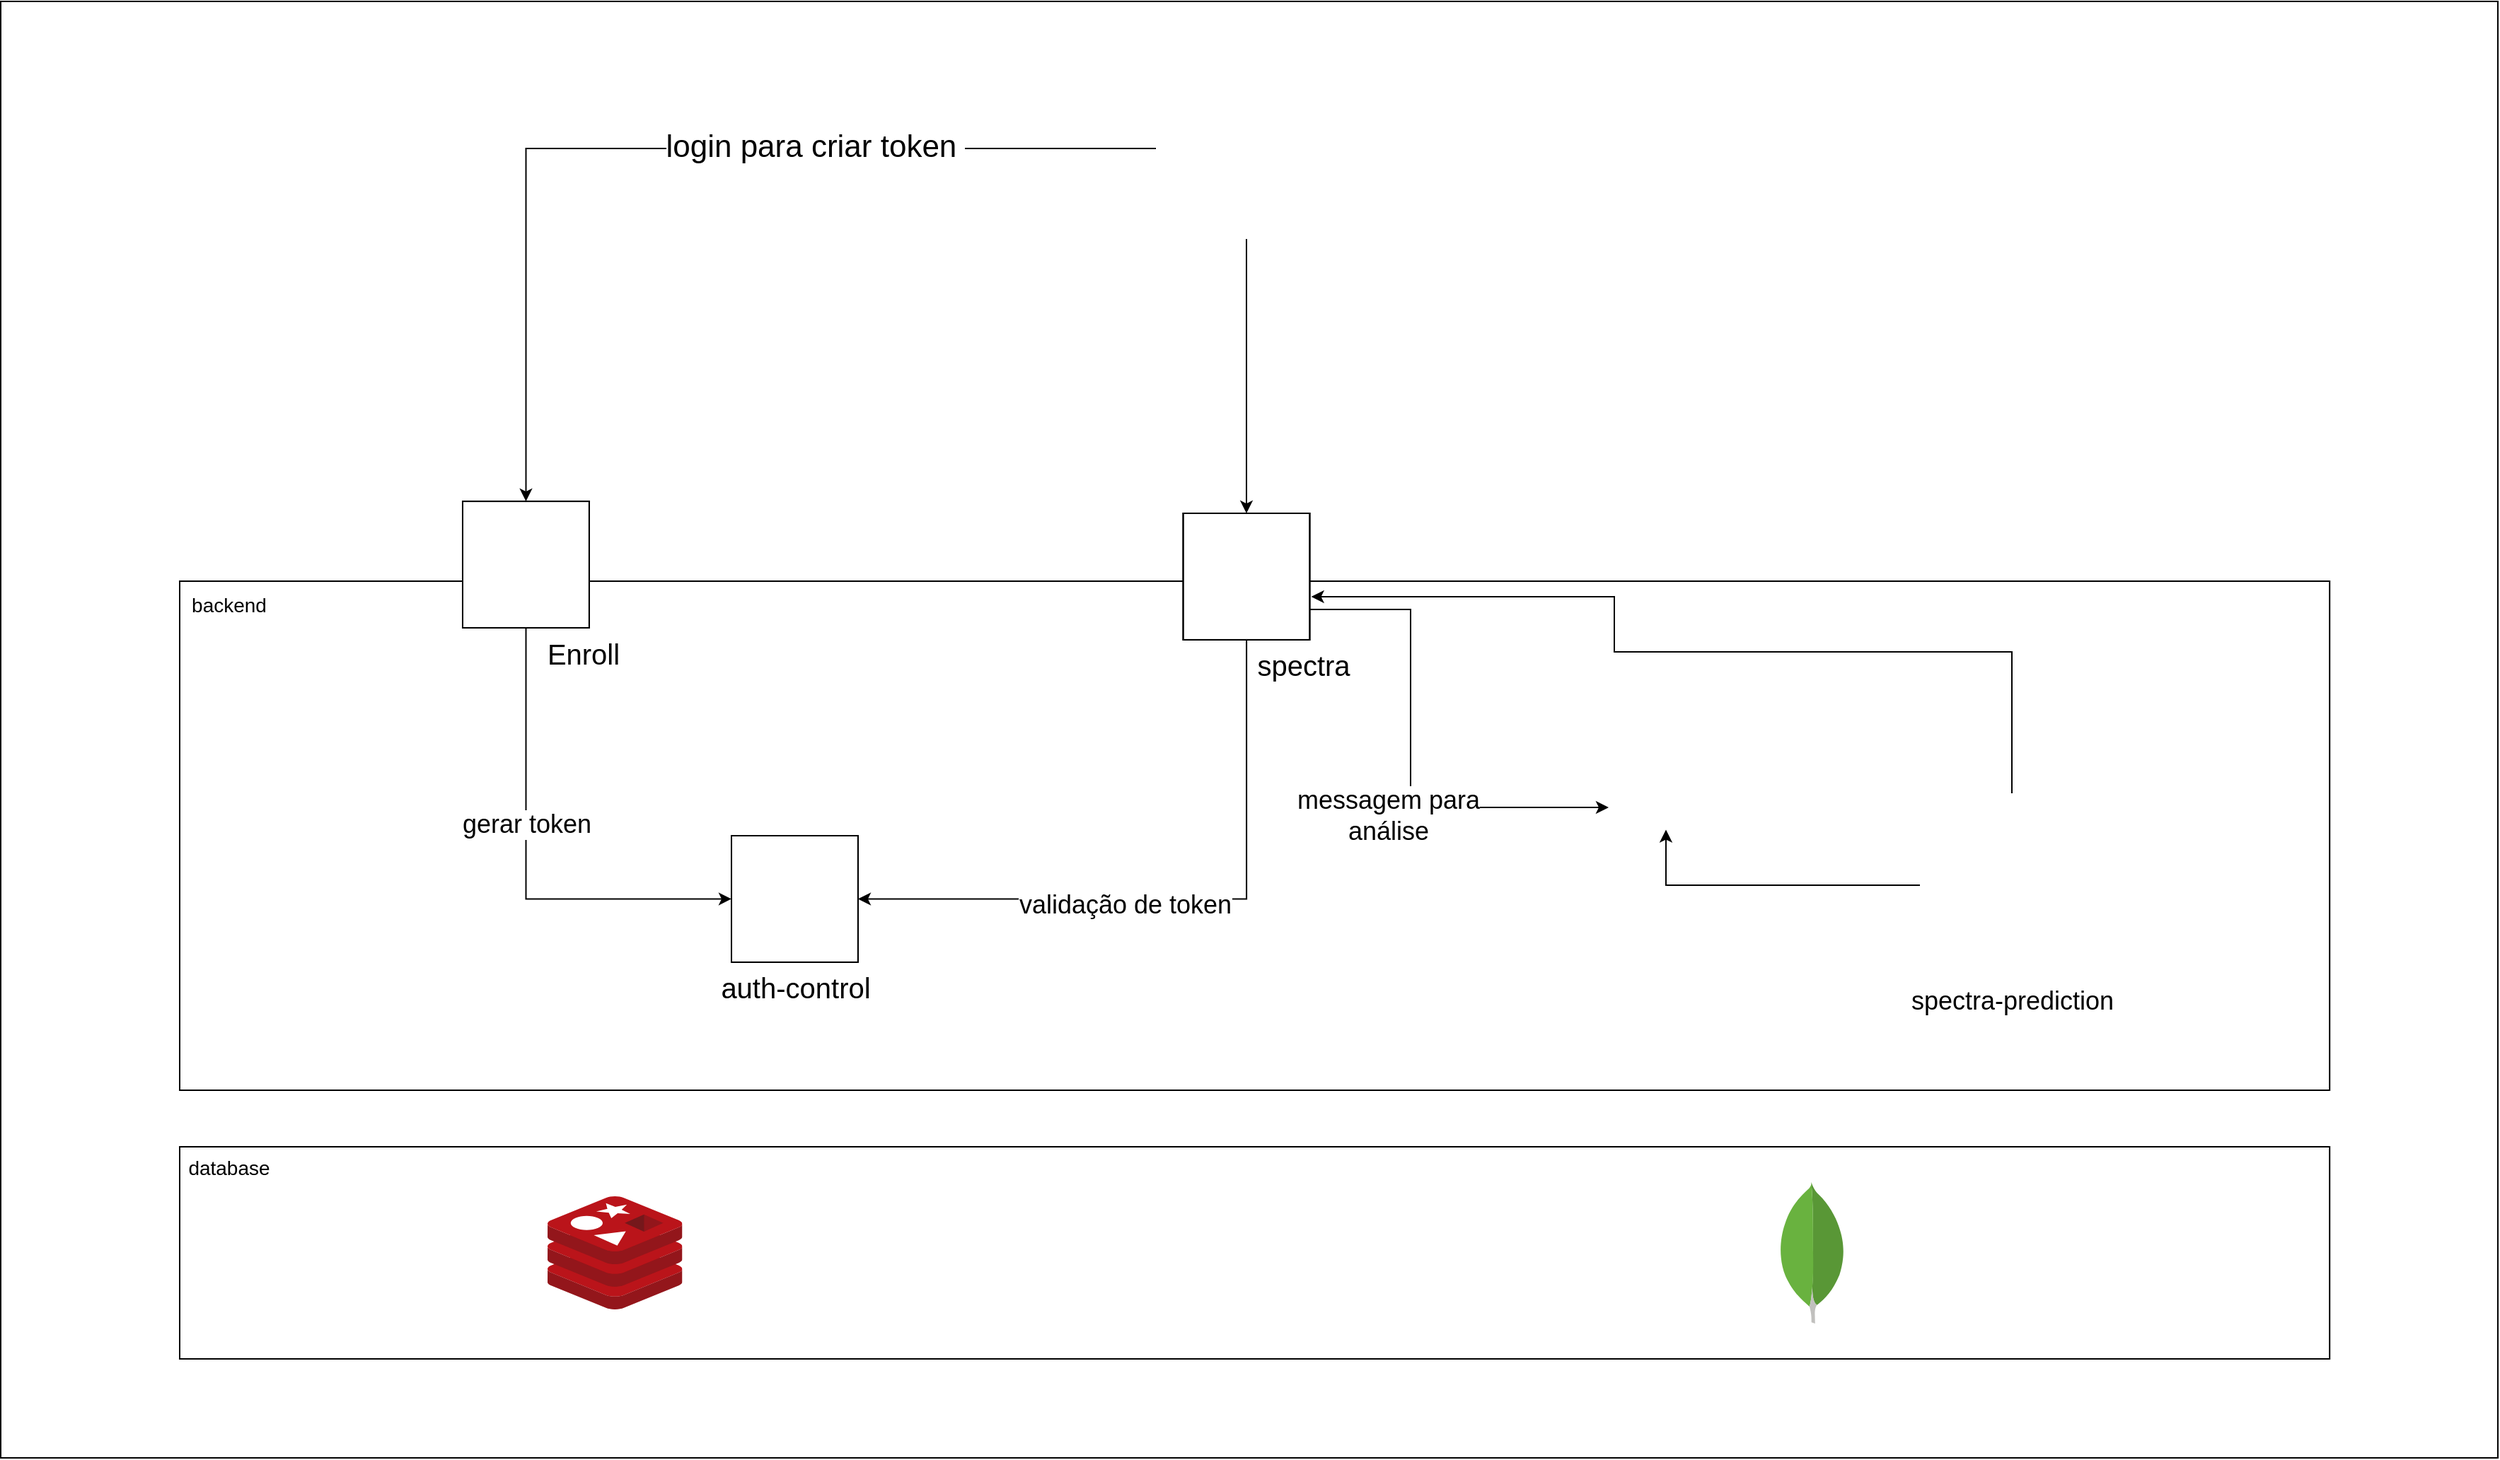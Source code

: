 <mxfile version="15.7.3" type="device"><diagram id="3hvWR428YhIlZgd6JU_D" name="Page-1"><mxGraphModel dx="2363" dy="1250" grid="1" gridSize="10" guides="1" tooltips="1" connect="1" arrows="1" fold="1" page="1" pageScale="1" pageWidth="1200" pageHeight="1200" math="0" shadow="0"><root><mxCell id="0"/><mxCell id="1" parent="0"/><mxCell id="s3Zx2dG4jGKGVfKZSb6p-1" value="" style="rounded=0;whiteSpace=wrap;html=1;" vertex="1" parent="1"><mxGeometry x="313.5" y="150" width="1765" height="1030" as="geometry"/></mxCell><mxCell id="-u83-66Mhl_uj98a7MmC-2" value="" style="rounded=0;whiteSpace=wrap;html=1;" parent="1" vertex="1"><mxGeometry x="440" y="560" width="1519.6" height="360" as="geometry"/></mxCell><mxCell id="-u83-66Mhl_uj98a7MmC-3" value="&lt;font style=&quot;font-size: 14px;&quot;&gt;backend&lt;/font&gt;" style="text;html=1;strokeColor=none;fillColor=none;align=center;verticalAlign=middle;whiteSpace=wrap;rounded=0;fontSize=14;" parent="1" vertex="1"><mxGeometry x="445" y="562" width="60" height="30" as="geometry"/></mxCell><mxCell id="2rD7Ix-QtMqxbta5IYrw-9" style="edgeStyle=orthogonalEdgeStyle;rounded=0;orthogonalLoop=1;jettySize=auto;html=1;" parent="1" source="2rD7Ix-QtMqxbta5IYrw-7" target="-u83-66Mhl_uj98a7MmC-1" edge="1"><mxGeometry relative="1" as="geometry"><mxPoint x="759.5" y="501" as="targetPoint"/></mxGeometry></mxCell><mxCell id="2rD7Ix-QtMqxbta5IYrw-28" value="login para criar token&amp;nbsp;" style="edgeLabel;html=1;align=center;verticalAlign=middle;resizable=0;points=[];fontSize=22;" parent="2rD7Ix-QtMqxbta5IYrw-9" vertex="1" connectable="0"><mxGeometry x="-0.306" y="-1" relative="1" as="geometry"><mxPoint as="offset"/></mxGeometry></mxCell><mxCell id="2rD7Ix-QtMqxbta5IYrw-22" style="edgeStyle=orthogonalEdgeStyle;rounded=0;orthogonalLoop=1;jettySize=auto;html=1;entryX=0.5;entryY=0;entryDx=0;entryDy=0;fontSize=22;" parent="1" source="2rD7Ix-QtMqxbta5IYrw-7" target="2rD7Ix-QtMqxbta5IYrw-21" edge="1"><mxGeometry relative="1" as="geometry"/></mxCell><mxCell id="2rD7Ix-QtMqxbta5IYrw-7" value="" style="shape=image;html=1;verticalAlign=top;verticalLabelPosition=bottom;labelBackgroundColor=#ffffff;imageAspect=0;aspect=fixed;image=https://cdn0.iconfinder.com/data/icons/logos-brands-in-colors/128/react-128.png" parent="1" vertex="1"><mxGeometry x="1130" y="190" width="128" height="128" as="geometry"/></mxCell><mxCell id="2rD7Ix-QtMqxbta5IYrw-18" style="edgeStyle=orthogonalEdgeStyle;rounded=0;orthogonalLoop=1;jettySize=auto;html=1;entryX=0;entryY=0.5;entryDx=0;entryDy=0;fontSize=22;" parent="1" source="-u83-66Mhl_uj98a7MmC-1" target="2rD7Ix-QtMqxbta5IYrw-20" edge="1"><mxGeometry relative="1" as="geometry"><mxPoint x="820.0" y="724" as="targetPoint"/><Array as="points"><mxPoint x="685" y="785"/></Array></mxGeometry></mxCell><mxCell id="2rD7Ix-QtMqxbta5IYrw-26" value="gerar token" style="edgeLabel;html=1;align=center;verticalAlign=middle;resizable=0;points=[];fontSize=18;" parent="2rD7Ix-QtMqxbta5IYrw-18" vertex="1" connectable="0"><mxGeometry x="-0.177" relative="1" as="geometry"><mxPoint as="offset"/></mxGeometry></mxCell><mxCell id="-u83-66Mhl_uj98a7MmC-1" value="Enroll" style="shape=image;html=1;verticalAlign=top;verticalLabelPosition=bottom;labelBackgroundColor=#ffffff;imageAspect=0;aspect=fixed;image=https://cdn3.iconfinder.com/data/icons/font-awesome-brands/640/golang-128.png;fontSize=20;spacingLeft=80;imageBorder=default;sketch=0;imageBackground=default;" parent="1" vertex="1"><mxGeometry x="639.997" y="503.535" width="89.464" height="89.464" as="geometry"/></mxCell><mxCell id="2rD7Ix-QtMqxbta5IYrw-20" value="auth-control" style="shape=image;html=1;verticalAlign=top;verticalLabelPosition=bottom;labelBackgroundColor=#ffffff;imageAspect=0;aspect=fixed;image=https://cdn3.iconfinder.com/data/icons/font-awesome-brands/640/golang-128.png;fontSize=20;spacingLeft=0;imageBorder=default;sketch=0;imageBackground=default;" parent="1" vertex="1"><mxGeometry x="829.997" y="740.005" width="89.464" height="89.464" as="geometry"/></mxCell><mxCell id="2rD7Ix-QtMqxbta5IYrw-24" style="edgeStyle=orthogonalEdgeStyle;rounded=0;orthogonalLoop=1;jettySize=auto;html=1;entryX=1;entryY=0.5;entryDx=0;entryDy=0;fontSize=22;" parent="1" source="2rD7Ix-QtMqxbta5IYrw-21" target="2rD7Ix-QtMqxbta5IYrw-20" edge="1"><mxGeometry relative="1" as="geometry"><Array as="points"><mxPoint x="1194" y="785"/></Array></mxGeometry></mxCell><mxCell id="2rD7Ix-QtMqxbta5IYrw-25" value="validação de token" style="edgeLabel;html=1;align=center;verticalAlign=middle;resizable=0;points=[];fontSize=18;" parent="2rD7Ix-QtMqxbta5IYrw-24" vertex="1" connectable="0"><mxGeometry x="0.174" y="4" relative="1" as="geometry"><mxPoint x="-1" as="offset"/></mxGeometry></mxCell><mxCell id="2rD7Ix-QtMqxbta5IYrw-36" style="edgeStyle=orthogonalEdgeStyle;rounded=0;orthogonalLoop=1;jettySize=auto;html=1;fontSize=22;" parent="1" source="2rD7Ix-QtMqxbta5IYrw-21" target="2rD7Ix-QtMqxbta5IYrw-35" edge="1"><mxGeometry relative="1" as="geometry"><Array as="points"><mxPoint x="1310" y="580"/><mxPoint x="1310" y="720"/></Array></mxGeometry></mxCell><mxCell id="2rD7Ix-QtMqxbta5IYrw-37" value="messagem para&lt;br style=&quot;font-size: 18px;&quot;&gt;análise" style="edgeLabel;html=1;align=center;verticalAlign=middle;resizable=0;points=[];fontSize=18;" parent="2rD7Ix-QtMqxbta5IYrw-36" vertex="1" connectable="0"><mxGeometry x="0.21" y="-4" relative="1" as="geometry"><mxPoint x="-17" y="2" as="offset"/></mxGeometry></mxCell><mxCell id="2rD7Ix-QtMqxbta5IYrw-21" value="spectra" style="shape=image;html=1;verticalAlign=top;verticalLabelPosition=bottom;labelBackgroundColor=#ffffff;imageAspect=0;aspect=fixed;image=https://cdn3.iconfinder.com/data/icons/font-awesome-brands/640/golang-128.png;fontSize=20;spacingLeft=80;imageBorder=default;sketch=0;imageBackground=default;" parent="1" vertex="1"><mxGeometry x="1149.267" y="512.005" width="89.464" height="89.464" as="geometry"/></mxCell><mxCell id="2rD7Ix-QtMqxbta5IYrw-47" style="edgeStyle=orthogonalEdgeStyle;rounded=0;orthogonalLoop=1;jettySize=auto;html=1;entryX=0.5;entryY=1;entryDx=0;entryDy=0;fontSize=14;" parent="1" source="2rD7Ix-QtMqxbta5IYrw-34" target="2rD7Ix-QtMqxbta5IYrw-35" edge="1"><mxGeometry relative="1" as="geometry"/></mxCell><mxCell id="yv4s3M23LU38aaMfNbN2-1" style="edgeStyle=orthogonalEdgeStyle;rounded=0;orthogonalLoop=1;jettySize=auto;html=1;entryX=1.012;entryY=0.662;entryDx=0;entryDy=0;entryPerimeter=0;" parent="1" source="2rD7Ix-QtMqxbta5IYrw-34" target="2rD7Ix-QtMqxbta5IYrw-21" edge="1"><mxGeometry relative="1" as="geometry"><Array as="points"><mxPoint x="1735" y="610"/><mxPoint x="1454" y="610"/><mxPoint x="1454" y="571"/><mxPoint x="1240" y="571"/></Array></mxGeometry></mxCell><mxCell id="2rD7Ix-QtMqxbta5IYrw-34" value="spectra-prediction" style="shape=image;html=1;verticalAlign=top;verticalLabelPosition=bottom;labelBackgroundColor=#ffffff;imageAspect=0;aspect=fixed;image=https://cdn2.iconfinder.com/data/icons/amazon-aws-stencils/100/SDKs_copy_Python-128.png;sketch=1;fontSize=18;strokeColor=default;fillColor=default;gradientColor=#ffffff;" parent="1" vertex="1"><mxGeometry x="1670" y="710" width="130" height="130" as="geometry"/></mxCell><mxCell id="2rD7Ix-QtMqxbta5IYrw-35" value="" style="shape=image;verticalLabelPosition=bottom;labelBackgroundColor=#ffffff;verticalAlign=top;aspect=fixed;imageAspect=0;image=https://cdn.worldvectorlogo.com/logos/rabbitmq.svg;" parent="1" vertex="1"><mxGeometry x="1450" y="650" width="81" height="85.78" as="geometry"/></mxCell><mxCell id="2rD7Ix-QtMqxbta5IYrw-40" value="" style="rounded=0;whiteSpace=wrap;html=1;" parent="1" vertex="1"><mxGeometry x="440" y="960" width="1519.6" height="150" as="geometry"/></mxCell><mxCell id="2rD7Ix-QtMqxbta5IYrw-44" value="" style="shape=image;verticalLabelPosition=bottom;labelBackgroundColor=#ffffff;verticalAlign=top;aspect=fixed;imageAspect=0;image=https://www.schneidersoftware.com.br/img/sistemas/postgresql-card.png;" parent="1" vertex="1"><mxGeometry x="1084" y="980" width="220" height="110" as="geometry"/></mxCell><mxCell id="2rD7Ix-QtMqxbta5IYrw-45" value="" style="sketch=0;aspect=fixed;html=1;points=[];align=center;image;fontSize=12;image=img/lib/mscae/Cache_Redis_Product.svg;strokeColor=default;fillColor=default;gradientColor=#ffffff;" parent="1" vertex="1"><mxGeometry x="700" y="995" width="95.24" height="80" as="geometry"/></mxCell><mxCell id="2rD7Ix-QtMqxbta5IYrw-46" value="" style="dashed=0;outlineConnect=0;html=1;align=center;labelPosition=center;verticalLabelPosition=bottom;verticalAlign=top;shape=mxgraph.weblogos.mongodb;sketch=0;fontSize=14;strokeColor=default;fillColor=default;gradientColor=#ffffff;labelBackgroundColor=none;labelBorderColor=none;" parent="1" vertex="1"><mxGeometry x="1570" y="985" width="47.8" height="100" as="geometry"/></mxCell><mxCell id="s3Zx2dG4jGKGVfKZSb6p-2" value="&lt;font style=&quot;font-size: 14px&quot;&gt;database&lt;/font&gt;" style="text;html=1;strokeColor=none;fillColor=none;align=center;verticalAlign=middle;whiteSpace=wrap;rounded=0;fontSize=14;" vertex="1" parent="1"><mxGeometry x="445" y="960" width="60" height="30" as="geometry"/></mxCell></root></mxGraphModel></diagram></mxfile>